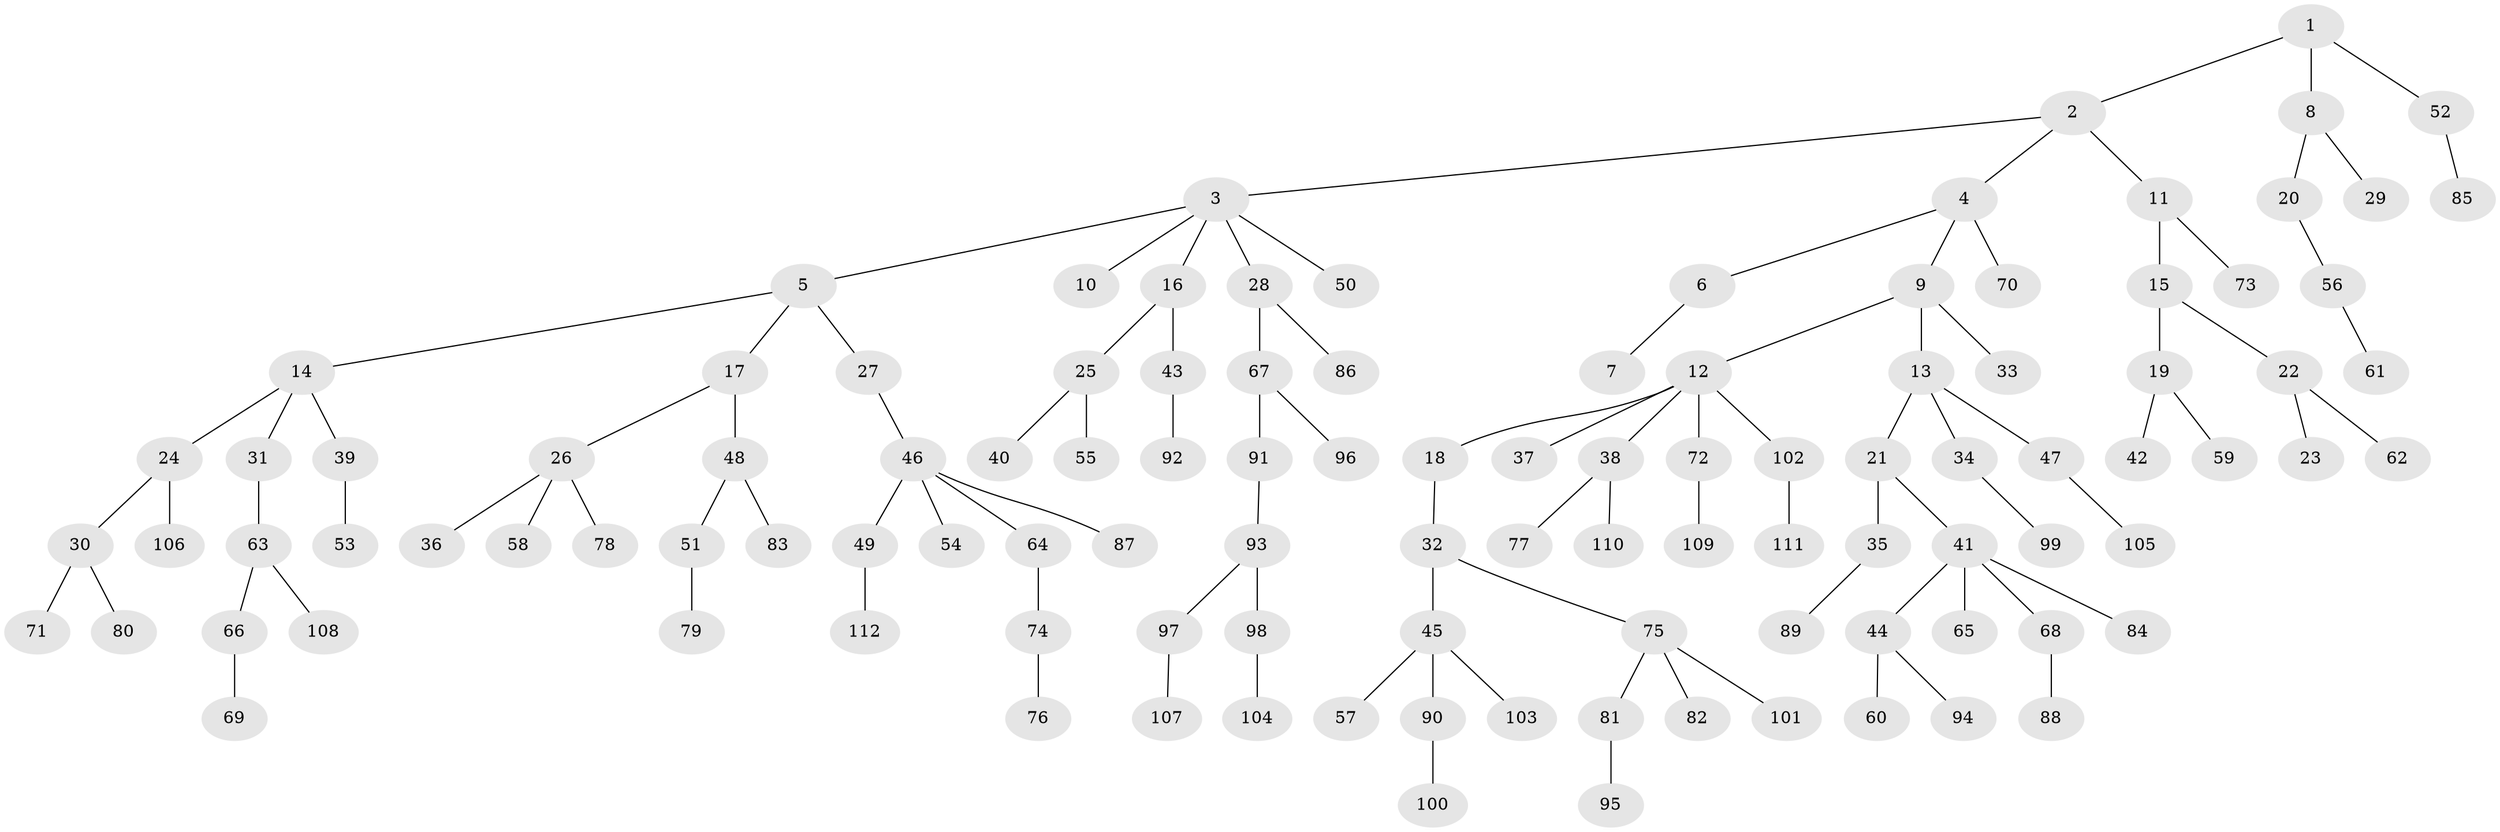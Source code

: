 // coarse degree distribution, {4: 0.09090909090909091, 6: 0.022727272727272728, 5: 0.045454545454545456, 1: 0.5681818181818182, 3: 0.11363636363636363, 2: 0.1590909090909091}
// Generated by graph-tools (version 1.1) at 2025/19/03/04/25 18:19:17]
// undirected, 112 vertices, 111 edges
graph export_dot {
graph [start="1"]
  node [color=gray90,style=filled];
  1;
  2;
  3;
  4;
  5;
  6;
  7;
  8;
  9;
  10;
  11;
  12;
  13;
  14;
  15;
  16;
  17;
  18;
  19;
  20;
  21;
  22;
  23;
  24;
  25;
  26;
  27;
  28;
  29;
  30;
  31;
  32;
  33;
  34;
  35;
  36;
  37;
  38;
  39;
  40;
  41;
  42;
  43;
  44;
  45;
  46;
  47;
  48;
  49;
  50;
  51;
  52;
  53;
  54;
  55;
  56;
  57;
  58;
  59;
  60;
  61;
  62;
  63;
  64;
  65;
  66;
  67;
  68;
  69;
  70;
  71;
  72;
  73;
  74;
  75;
  76;
  77;
  78;
  79;
  80;
  81;
  82;
  83;
  84;
  85;
  86;
  87;
  88;
  89;
  90;
  91;
  92;
  93;
  94;
  95;
  96;
  97;
  98;
  99;
  100;
  101;
  102;
  103;
  104;
  105;
  106;
  107;
  108;
  109;
  110;
  111;
  112;
  1 -- 2;
  1 -- 8;
  1 -- 52;
  2 -- 3;
  2 -- 4;
  2 -- 11;
  3 -- 5;
  3 -- 10;
  3 -- 16;
  3 -- 28;
  3 -- 50;
  4 -- 6;
  4 -- 9;
  4 -- 70;
  5 -- 14;
  5 -- 17;
  5 -- 27;
  6 -- 7;
  8 -- 20;
  8 -- 29;
  9 -- 12;
  9 -- 13;
  9 -- 33;
  11 -- 15;
  11 -- 73;
  12 -- 18;
  12 -- 37;
  12 -- 38;
  12 -- 72;
  12 -- 102;
  13 -- 21;
  13 -- 34;
  13 -- 47;
  14 -- 24;
  14 -- 31;
  14 -- 39;
  15 -- 19;
  15 -- 22;
  16 -- 25;
  16 -- 43;
  17 -- 26;
  17 -- 48;
  18 -- 32;
  19 -- 42;
  19 -- 59;
  20 -- 56;
  21 -- 35;
  21 -- 41;
  22 -- 23;
  22 -- 62;
  24 -- 30;
  24 -- 106;
  25 -- 40;
  25 -- 55;
  26 -- 36;
  26 -- 58;
  26 -- 78;
  27 -- 46;
  28 -- 67;
  28 -- 86;
  30 -- 71;
  30 -- 80;
  31 -- 63;
  32 -- 45;
  32 -- 75;
  34 -- 99;
  35 -- 89;
  38 -- 77;
  38 -- 110;
  39 -- 53;
  41 -- 44;
  41 -- 65;
  41 -- 68;
  41 -- 84;
  43 -- 92;
  44 -- 60;
  44 -- 94;
  45 -- 57;
  45 -- 90;
  45 -- 103;
  46 -- 49;
  46 -- 54;
  46 -- 64;
  46 -- 87;
  47 -- 105;
  48 -- 51;
  48 -- 83;
  49 -- 112;
  51 -- 79;
  52 -- 85;
  56 -- 61;
  63 -- 66;
  63 -- 108;
  64 -- 74;
  66 -- 69;
  67 -- 91;
  67 -- 96;
  68 -- 88;
  72 -- 109;
  74 -- 76;
  75 -- 81;
  75 -- 82;
  75 -- 101;
  81 -- 95;
  90 -- 100;
  91 -- 93;
  93 -- 97;
  93 -- 98;
  97 -- 107;
  98 -- 104;
  102 -- 111;
}
